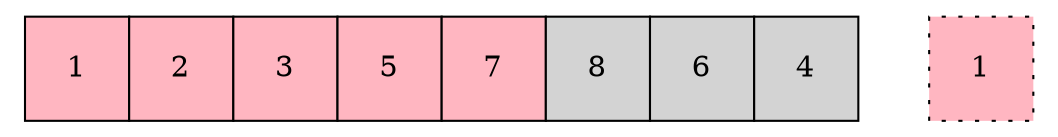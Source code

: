 digraph G
{
    node1
        [
        shape = none
            label = <<table border="0" cellspacing="0">
            <tr>
            <td port="port0" width="50" height="50" bgcolor="lightpink" border="1">1</td>
            <td port="port1" width="50" height="50" bgcolor="lightpink" border="1">2</td>
            <td port="port2" width="50" height="50" bgcolor="lightpink" border="1">3</td>
            <td port="port3" width="50" height="50" bgcolor="lightpink" border="1">5</td>
            <td port="port4" width="50" height="50" bgcolor="lightpink" border="1">7</td>
            <td port="port5" width="50" height="50" bgcolor="lightgray" border="1">8</td>
            <td port="port6" width="50" height="50" bgcolor="lightgray" border="1">6</td>
            <td port="port7" width="50" height="50" bgcolor="lightgray" border="1">4</td>
            </tr>
            </table>>
        ]
    node2
    [
        shape = none
        label = <<table border="0" cellspacing="0">
                    <tr><td port="data" style="dotted" width="50" height="50"
                    bgcolor="lightpink" border="1"> 1 </td></tr>
                </table>>
    ]
}
